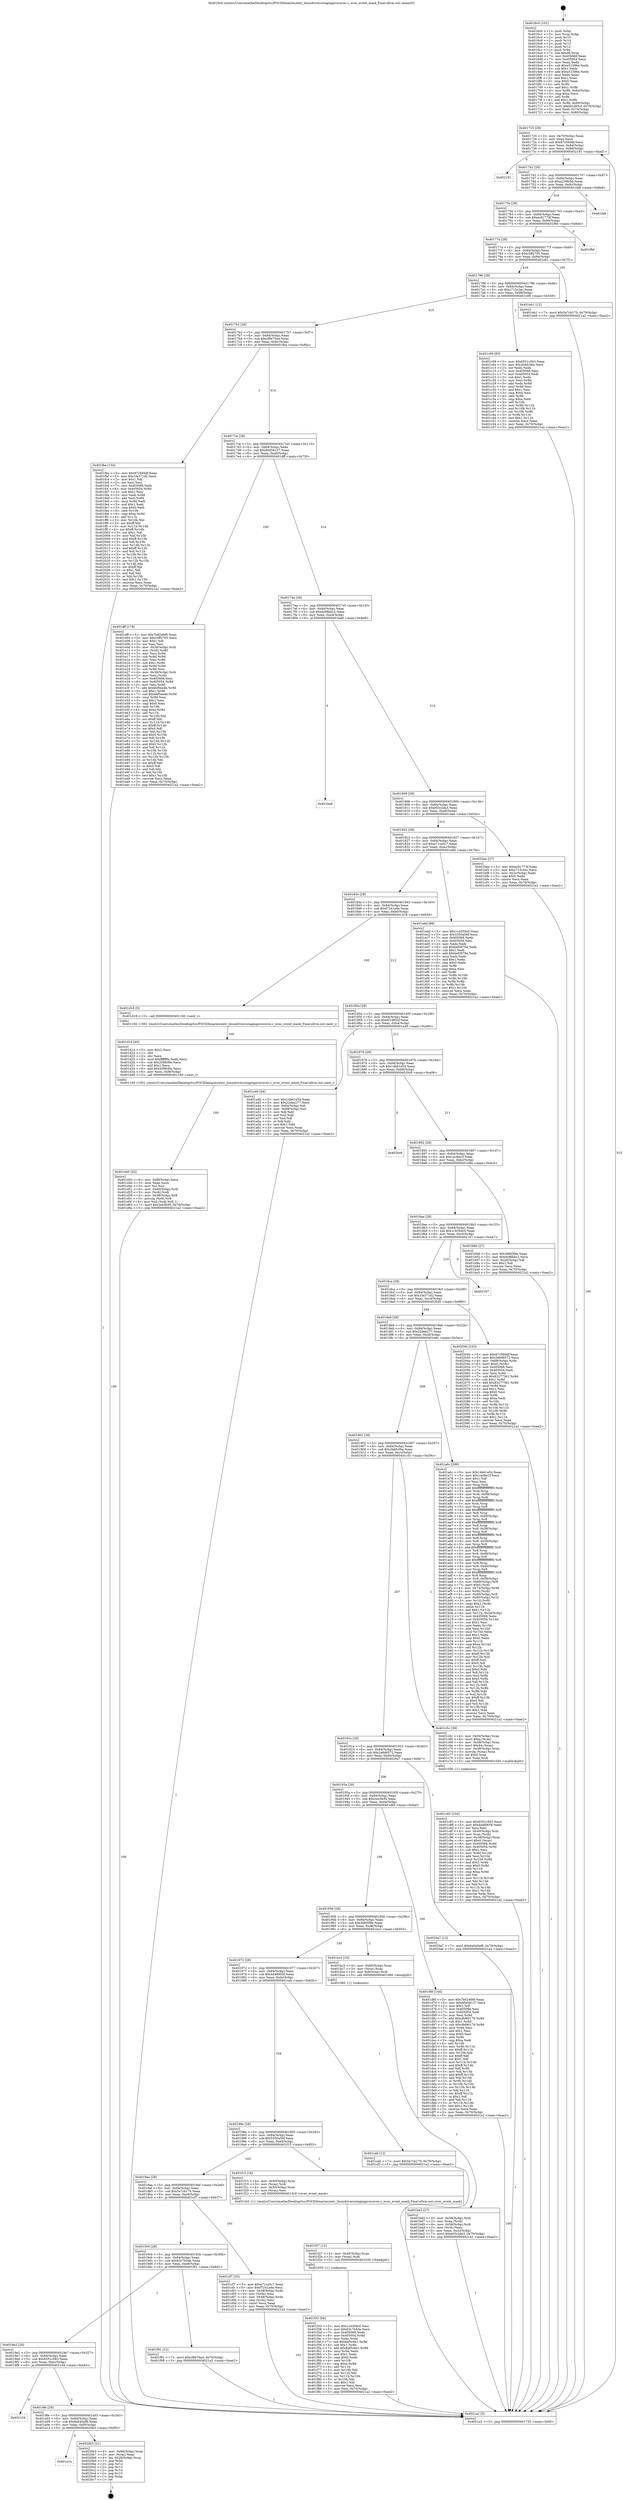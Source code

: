 digraph "0x4016c0" {
  label = "0x4016c0 (/mnt/c/Users/mathe/Desktop/tcc/POCII/binaries/extr_linuxdriversstagingnvecnvec.c_nvec_event_mask_Final-ollvm.out::main(0))"
  labelloc = "t"
  node[shape=record]

  Entry [label="",width=0.3,height=0.3,shape=circle,fillcolor=black,style=filled]
  "0x401725" [label="{
     0x401725 [29]\l
     | [instrs]\l
     &nbsp;&nbsp;0x401725 \<+3\>: mov -0x70(%rbp),%eax\l
     &nbsp;&nbsp;0x401728 \<+2\>: mov %eax,%ecx\l
     &nbsp;&nbsp;0x40172a \<+6\>: sub $0x87c560df,%ecx\l
     &nbsp;&nbsp;0x401730 \<+6\>: mov %eax,-0x84(%rbp)\l
     &nbsp;&nbsp;0x401736 \<+6\>: mov %ecx,-0x88(%rbp)\l
     &nbsp;&nbsp;0x40173c \<+6\>: je 0000000000402191 \<main+0xad1\>\l
  }"]
  "0x402191" [label="{
     0x402191\l
  }", style=dashed]
  "0x401742" [label="{
     0x401742 [28]\l
     | [instrs]\l
     &nbsp;&nbsp;0x401742 \<+5\>: jmp 0000000000401747 \<main+0x87\>\l
     &nbsp;&nbsp;0x401747 \<+6\>: mov -0x84(%rbp),%eax\l
     &nbsp;&nbsp;0x40174d \<+5\>: sub $0xa229fcbb,%eax\l
     &nbsp;&nbsp;0x401752 \<+6\>: mov %eax,-0x8c(%rbp)\l
     &nbsp;&nbsp;0x401758 \<+6\>: je 0000000000401fa9 \<main+0x8e9\>\l
  }"]
  Exit [label="",width=0.3,height=0.3,shape=circle,fillcolor=black,style=filled,peripheries=2]
  "0x401fa9" [label="{
     0x401fa9\l
  }", style=dashed]
  "0x40175e" [label="{
     0x40175e [28]\l
     | [instrs]\l
     &nbsp;&nbsp;0x40175e \<+5\>: jmp 0000000000401763 \<main+0xa3\>\l
     &nbsp;&nbsp;0x401763 \<+6\>: mov -0x84(%rbp),%eax\l
     &nbsp;&nbsp;0x401769 \<+5\>: sub $0xac91773f,%eax\l
     &nbsp;&nbsp;0x40176e \<+6\>: mov %eax,-0x90(%rbp)\l
     &nbsp;&nbsp;0x401774 \<+6\>: je 0000000000401f9d \<main+0x8dd\>\l
  }"]
  "0x401a1a" [label="{
     0x401a1a\l
  }", style=dashed]
  "0x401f9d" [label="{
     0x401f9d\l
  }", style=dashed]
  "0x40177a" [label="{
     0x40177a [28]\l
     | [instrs]\l
     &nbsp;&nbsp;0x40177a \<+5\>: jmp 000000000040177f \<main+0xbf\>\l
     &nbsp;&nbsp;0x40177f \<+6\>: mov -0x84(%rbp),%eax\l
     &nbsp;&nbsp;0x401785 \<+5\>: sub $0xc5ff2705,%eax\l
     &nbsp;&nbsp;0x40178a \<+6\>: mov %eax,-0x94(%rbp)\l
     &nbsp;&nbsp;0x401790 \<+6\>: je 0000000000401eb1 \<main+0x7f1\>\l
  }"]
  "0x4020b3" [label="{
     0x4020b3 [21]\l
     | [instrs]\l
     &nbsp;&nbsp;0x4020b3 \<+4\>: mov -0x68(%rbp),%rax\l
     &nbsp;&nbsp;0x4020b7 \<+2\>: mov (%rax),%eax\l
     &nbsp;&nbsp;0x4020b9 \<+4\>: lea -0x28(%rbp),%rsp\l
     &nbsp;&nbsp;0x4020bd \<+1\>: pop %rbx\l
     &nbsp;&nbsp;0x4020be \<+2\>: pop %r12\l
     &nbsp;&nbsp;0x4020c0 \<+2\>: pop %r13\l
     &nbsp;&nbsp;0x4020c2 \<+2\>: pop %r14\l
     &nbsp;&nbsp;0x4020c4 \<+2\>: pop %r15\l
     &nbsp;&nbsp;0x4020c6 \<+1\>: pop %rbp\l
     &nbsp;&nbsp;0x4020c7 \<+1\>: ret\l
  }"]
  "0x401eb1" [label="{
     0x401eb1 [12]\l
     | [instrs]\l
     &nbsp;&nbsp;0x401eb1 \<+7\>: movl $0x5a7cb170,-0x70(%rbp)\l
     &nbsp;&nbsp;0x401eb8 \<+5\>: jmp 00000000004021a2 \<main+0xae2\>\l
  }"]
  "0x401796" [label="{
     0x401796 [28]\l
     | [instrs]\l
     &nbsp;&nbsp;0x401796 \<+5\>: jmp 000000000040179b \<main+0xdb\>\l
     &nbsp;&nbsp;0x40179b \<+6\>: mov -0x84(%rbp),%eax\l
     &nbsp;&nbsp;0x4017a1 \<+5\>: sub $0xc715c2ec,%eax\l
     &nbsp;&nbsp;0x4017a6 \<+6\>: mov %eax,-0x98(%rbp)\l
     &nbsp;&nbsp;0x4017ac \<+6\>: je 0000000000401c09 \<main+0x549\>\l
  }"]
  "0x4019fe" [label="{
     0x4019fe [28]\l
     | [instrs]\l
     &nbsp;&nbsp;0x4019fe \<+5\>: jmp 0000000000401a03 \<main+0x343\>\l
     &nbsp;&nbsp;0x401a03 \<+6\>: mov -0x84(%rbp),%eax\l
     &nbsp;&nbsp;0x401a09 \<+5\>: sub $0x6a640af8,%eax\l
     &nbsp;&nbsp;0x401a0e \<+6\>: mov %eax,-0xf0(%rbp)\l
     &nbsp;&nbsp;0x401a14 \<+6\>: je 00000000004020b3 \<main+0x9f3\>\l
  }"]
  "0x401c09" [label="{
     0x401c09 [83]\l
     | [instrs]\l
     &nbsp;&nbsp;0x401c09 \<+5\>: mov $0x6551c563,%eax\l
     &nbsp;&nbsp;0x401c0e \<+5\>: mov $0x2bbfc36a,%ecx\l
     &nbsp;&nbsp;0x401c13 \<+2\>: xor %edx,%edx\l
     &nbsp;&nbsp;0x401c15 \<+7\>: mov 0x405068,%esi\l
     &nbsp;&nbsp;0x401c1c \<+7\>: mov 0x405054,%edi\l
     &nbsp;&nbsp;0x401c23 \<+3\>: sub $0x1,%edx\l
     &nbsp;&nbsp;0x401c26 \<+3\>: mov %esi,%r8d\l
     &nbsp;&nbsp;0x401c29 \<+3\>: add %edx,%r8d\l
     &nbsp;&nbsp;0x401c2c \<+4\>: imul %r8d,%esi\l
     &nbsp;&nbsp;0x401c30 \<+3\>: and $0x1,%esi\l
     &nbsp;&nbsp;0x401c33 \<+3\>: cmp $0x0,%esi\l
     &nbsp;&nbsp;0x401c36 \<+4\>: sete %r9b\l
     &nbsp;&nbsp;0x401c3a \<+3\>: cmp $0xa,%edi\l
     &nbsp;&nbsp;0x401c3d \<+4\>: setl %r10b\l
     &nbsp;&nbsp;0x401c41 \<+3\>: mov %r9b,%r11b\l
     &nbsp;&nbsp;0x401c44 \<+3\>: and %r10b,%r11b\l
     &nbsp;&nbsp;0x401c47 \<+3\>: xor %r10b,%r9b\l
     &nbsp;&nbsp;0x401c4a \<+3\>: or %r9b,%r11b\l
     &nbsp;&nbsp;0x401c4d \<+4\>: test $0x1,%r11b\l
     &nbsp;&nbsp;0x401c51 \<+3\>: cmovne %ecx,%eax\l
     &nbsp;&nbsp;0x401c54 \<+3\>: mov %eax,-0x70(%rbp)\l
     &nbsp;&nbsp;0x401c57 \<+5\>: jmp 00000000004021a2 \<main+0xae2\>\l
  }"]
  "0x4017b2" [label="{
     0x4017b2 [28]\l
     | [instrs]\l
     &nbsp;&nbsp;0x4017b2 \<+5\>: jmp 00000000004017b7 \<main+0xf7\>\l
     &nbsp;&nbsp;0x4017b7 \<+6\>: mov -0x84(%rbp),%eax\l
     &nbsp;&nbsp;0x4017bd \<+5\>: sub $0xcf8e70a4,%eax\l
     &nbsp;&nbsp;0x4017c2 \<+6\>: mov %eax,-0x9c(%rbp)\l
     &nbsp;&nbsp;0x4017c8 \<+6\>: je 0000000000401fba \<main+0x8fa\>\l
  }"]
  "0x402104" [label="{
     0x402104\l
  }", style=dashed]
  "0x401fba" [label="{
     0x401fba [134]\l
     | [instrs]\l
     &nbsp;&nbsp;0x401fba \<+5\>: mov $0x87c560df,%eax\l
     &nbsp;&nbsp;0x401fbf \<+5\>: mov $0x1fa371d2,%ecx\l
     &nbsp;&nbsp;0x401fc4 \<+2\>: mov $0x1,%dl\l
     &nbsp;&nbsp;0x401fc6 \<+2\>: xor %esi,%esi\l
     &nbsp;&nbsp;0x401fc8 \<+7\>: mov 0x405068,%edi\l
     &nbsp;&nbsp;0x401fcf \<+8\>: mov 0x405054,%r8d\l
     &nbsp;&nbsp;0x401fd7 \<+3\>: sub $0x1,%esi\l
     &nbsp;&nbsp;0x401fda \<+3\>: mov %edi,%r9d\l
     &nbsp;&nbsp;0x401fdd \<+3\>: add %esi,%r9d\l
     &nbsp;&nbsp;0x401fe0 \<+4\>: imul %r9d,%edi\l
     &nbsp;&nbsp;0x401fe4 \<+3\>: and $0x1,%edi\l
     &nbsp;&nbsp;0x401fe7 \<+3\>: cmp $0x0,%edi\l
     &nbsp;&nbsp;0x401fea \<+4\>: sete %r10b\l
     &nbsp;&nbsp;0x401fee \<+4\>: cmp $0xa,%r8d\l
     &nbsp;&nbsp;0x401ff2 \<+4\>: setl %r11b\l
     &nbsp;&nbsp;0x401ff6 \<+3\>: mov %r10b,%bl\l
     &nbsp;&nbsp;0x401ff9 \<+3\>: xor $0xff,%bl\l
     &nbsp;&nbsp;0x401ffc \<+3\>: mov %r11b,%r14b\l
     &nbsp;&nbsp;0x401fff \<+4\>: xor $0xff,%r14b\l
     &nbsp;&nbsp;0x402003 \<+3\>: xor $0x1,%dl\l
     &nbsp;&nbsp;0x402006 \<+3\>: mov %bl,%r15b\l
     &nbsp;&nbsp;0x402009 \<+4\>: and $0xff,%r15b\l
     &nbsp;&nbsp;0x40200d \<+3\>: and %dl,%r10b\l
     &nbsp;&nbsp;0x402010 \<+3\>: mov %r14b,%r12b\l
     &nbsp;&nbsp;0x402013 \<+4\>: and $0xff,%r12b\l
     &nbsp;&nbsp;0x402017 \<+3\>: and %dl,%r11b\l
     &nbsp;&nbsp;0x40201a \<+3\>: or %r10b,%r15b\l
     &nbsp;&nbsp;0x40201d \<+3\>: or %r11b,%r12b\l
     &nbsp;&nbsp;0x402020 \<+3\>: xor %r12b,%r15b\l
     &nbsp;&nbsp;0x402023 \<+3\>: or %r14b,%bl\l
     &nbsp;&nbsp;0x402026 \<+3\>: xor $0xff,%bl\l
     &nbsp;&nbsp;0x402029 \<+3\>: or $0x1,%dl\l
     &nbsp;&nbsp;0x40202c \<+2\>: and %dl,%bl\l
     &nbsp;&nbsp;0x40202e \<+3\>: or %bl,%r15b\l
     &nbsp;&nbsp;0x402031 \<+4\>: test $0x1,%r15b\l
     &nbsp;&nbsp;0x402035 \<+3\>: cmovne %ecx,%eax\l
     &nbsp;&nbsp;0x402038 \<+3\>: mov %eax,-0x70(%rbp)\l
     &nbsp;&nbsp;0x40203b \<+5\>: jmp 00000000004021a2 \<main+0xae2\>\l
  }"]
  "0x4017ce" [label="{
     0x4017ce [28]\l
     | [instrs]\l
     &nbsp;&nbsp;0x4017ce \<+5\>: jmp 00000000004017d3 \<main+0x113\>\l
     &nbsp;&nbsp;0x4017d3 \<+6\>: mov -0x84(%rbp),%eax\l
     &nbsp;&nbsp;0x4017d9 \<+5\>: sub $0xd0d56137,%eax\l
     &nbsp;&nbsp;0x4017de \<+6\>: mov %eax,-0xa0(%rbp)\l
     &nbsp;&nbsp;0x4017e4 \<+6\>: je 0000000000401dff \<main+0x73f\>\l
  }"]
  "0x4019e2" [label="{
     0x4019e2 [28]\l
     | [instrs]\l
     &nbsp;&nbsp;0x4019e2 \<+5\>: jmp 00000000004019e7 \<main+0x327\>\l
     &nbsp;&nbsp;0x4019e7 \<+6\>: mov -0x84(%rbp),%eax\l
     &nbsp;&nbsp;0x4019ed \<+5\>: sub $0x6551c563,%eax\l
     &nbsp;&nbsp;0x4019f2 \<+6\>: mov %eax,-0xec(%rbp)\l
     &nbsp;&nbsp;0x4019f8 \<+6\>: je 0000000000402104 \<main+0xa44\>\l
  }"]
  "0x401dff" [label="{
     0x401dff [178]\l
     | [instrs]\l
     &nbsp;&nbsp;0x401dff \<+5\>: mov $0x7b8246f9,%eax\l
     &nbsp;&nbsp;0x401e04 \<+5\>: mov $0xc5ff2705,%ecx\l
     &nbsp;&nbsp;0x401e09 \<+2\>: mov $0x1,%dl\l
     &nbsp;&nbsp;0x401e0b \<+2\>: xor %esi,%esi\l
     &nbsp;&nbsp;0x401e0d \<+4\>: mov -0x38(%rbp),%rdi\l
     &nbsp;&nbsp;0x401e11 \<+3\>: mov (%rdi),%r8d\l
     &nbsp;&nbsp;0x401e14 \<+3\>: mov %esi,%r9d\l
     &nbsp;&nbsp;0x401e17 \<+3\>: sub %r8d,%r9d\l
     &nbsp;&nbsp;0x401e1a \<+3\>: mov %esi,%r8d\l
     &nbsp;&nbsp;0x401e1d \<+4\>: sub $0x1,%r8d\l
     &nbsp;&nbsp;0x401e21 \<+3\>: add %r8d,%r9d\l
     &nbsp;&nbsp;0x401e24 \<+3\>: sub %r9d,%esi\l
     &nbsp;&nbsp;0x401e27 \<+4\>: mov -0x38(%rbp),%rdi\l
     &nbsp;&nbsp;0x401e2b \<+2\>: mov %esi,(%rdi)\l
     &nbsp;&nbsp;0x401e2d \<+7\>: mov 0x405068,%esi\l
     &nbsp;&nbsp;0x401e34 \<+8\>: mov 0x405054,%r8d\l
     &nbsp;&nbsp;0x401e3c \<+3\>: mov %esi,%r9d\l
     &nbsp;&nbsp;0x401e3f \<+7\>: add $0xebf5ea4b,%r9d\l
     &nbsp;&nbsp;0x401e46 \<+4\>: sub $0x1,%r9d\l
     &nbsp;&nbsp;0x401e4a \<+7\>: sub $0xebf5ea4b,%r9d\l
     &nbsp;&nbsp;0x401e51 \<+4\>: imul %r9d,%esi\l
     &nbsp;&nbsp;0x401e55 \<+3\>: and $0x1,%esi\l
     &nbsp;&nbsp;0x401e58 \<+3\>: cmp $0x0,%esi\l
     &nbsp;&nbsp;0x401e5b \<+4\>: sete %r10b\l
     &nbsp;&nbsp;0x401e5f \<+4\>: cmp $0xa,%r8d\l
     &nbsp;&nbsp;0x401e63 \<+4\>: setl %r11b\l
     &nbsp;&nbsp;0x401e67 \<+3\>: mov %r10b,%bl\l
     &nbsp;&nbsp;0x401e6a \<+3\>: xor $0xff,%bl\l
     &nbsp;&nbsp;0x401e6d \<+3\>: mov %r11b,%r14b\l
     &nbsp;&nbsp;0x401e70 \<+4\>: xor $0xff,%r14b\l
     &nbsp;&nbsp;0x401e74 \<+3\>: xor $0x0,%dl\l
     &nbsp;&nbsp;0x401e77 \<+3\>: mov %bl,%r15b\l
     &nbsp;&nbsp;0x401e7a \<+4\>: and $0x0,%r15b\l
     &nbsp;&nbsp;0x401e7e \<+3\>: and %dl,%r10b\l
     &nbsp;&nbsp;0x401e81 \<+3\>: mov %r14b,%r12b\l
     &nbsp;&nbsp;0x401e84 \<+4\>: and $0x0,%r12b\l
     &nbsp;&nbsp;0x401e88 \<+3\>: and %dl,%r11b\l
     &nbsp;&nbsp;0x401e8b \<+3\>: or %r10b,%r15b\l
     &nbsp;&nbsp;0x401e8e \<+3\>: or %r11b,%r12b\l
     &nbsp;&nbsp;0x401e91 \<+3\>: xor %r12b,%r15b\l
     &nbsp;&nbsp;0x401e94 \<+3\>: or %r14b,%bl\l
     &nbsp;&nbsp;0x401e97 \<+3\>: xor $0xff,%bl\l
     &nbsp;&nbsp;0x401e9a \<+3\>: or $0x0,%dl\l
     &nbsp;&nbsp;0x401e9d \<+2\>: and %dl,%bl\l
     &nbsp;&nbsp;0x401e9f \<+3\>: or %bl,%r15b\l
     &nbsp;&nbsp;0x401ea2 \<+4\>: test $0x1,%r15b\l
     &nbsp;&nbsp;0x401ea6 \<+3\>: cmovne %ecx,%eax\l
     &nbsp;&nbsp;0x401ea9 \<+3\>: mov %eax,-0x70(%rbp)\l
     &nbsp;&nbsp;0x401eac \<+5\>: jmp 00000000004021a2 \<main+0xae2\>\l
  }"]
  "0x4017ea" [label="{
     0x4017ea [28]\l
     | [instrs]\l
     &nbsp;&nbsp;0x4017ea \<+5\>: jmp 00000000004017ef \<main+0x12f\>\l
     &nbsp;&nbsp;0x4017ef \<+6\>: mov -0x84(%rbp),%eax\l
     &nbsp;&nbsp;0x4017f5 \<+5\>: sub $0xdc96bbc2,%eax\l
     &nbsp;&nbsp;0x4017fa \<+6\>: mov %eax,-0xa4(%rbp)\l
     &nbsp;&nbsp;0x401800 \<+6\>: je 0000000000401ba8 \<main+0x4e8\>\l
  }"]
  "0x401f91" [label="{
     0x401f91 [12]\l
     | [instrs]\l
     &nbsp;&nbsp;0x401f91 \<+7\>: movl $0xcf8e70a4,-0x70(%rbp)\l
     &nbsp;&nbsp;0x401f98 \<+5\>: jmp 00000000004021a2 \<main+0xae2\>\l
  }"]
  "0x401ba8" [label="{
     0x401ba8\l
  }", style=dashed]
  "0x401806" [label="{
     0x401806 [28]\l
     | [instrs]\l
     &nbsp;&nbsp;0x401806 \<+5\>: jmp 000000000040180b \<main+0x14b\>\l
     &nbsp;&nbsp;0x40180b \<+6\>: mov -0x84(%rbp),%eax\l
     &nbsp;&nbsp;0x401811 \<+5\>: sub $0xe03c2da3,%eax\l
     &nbsp;&nbsp;0x401816 \<+6\>: mov %eax,-0xa8(%rbp)\l
     &nbsp;&nbsp;0x40181c \<+6\>: je 0000000000401bee \<main+0x52e\>\l
  }"]
  "0x401f33" [label="{
     0x401f33 [94]\l
     | [instrs]\l
     &nbsp;&nbsp;0x401f33 \<+5\>: mov $0x1c4359c0,%esi\l
     &nbsp;&nbsp;0x401f38 \<+5\>: mov $0x63c7b5de,%ecx\l
     &nbsp;&nbsp;0x401f3d \<+7\>: mov 0x405068,%edx\l
     &nbsp;&nbsp;0x401f44 \<+8\>: mov 0x405054,%r8d\l
     &nbsp;&nbsp;0x401f4c \<+3\>: mov %edx,%r9d\l
     &nbsp;&nbsp;0x401f4f \<+7\>: sub $0x8af5c6e1,%r9d\l
     &nbsp;&nbsp;0x401f56 \<+4\>: sub $0x1,%r9d\l
     &nbsp;&nbsp;0x401f5a \<+7\>: add $0x8af5c6e1,%r9d\l
     &nbsp;&nbsp;0x401f61 \<+4\>: imul %r9d,%edx\l
     &nbsp;&nbsp;0x401f65 \<+3\>: and $0x1,%edx\l
     &nbsp;&nbsp;0x401f68 \<+3\>: cmp $0x0,%edx\l
     &nbsp;&nbsp;0x401f6b \<+4\>: sete %r10b\l
     &nbsp;&nbsp;0x401f6f \<+4\>: cmp $0xa,%r8d\l
     &nbsp;&nbsp;0x401f73 \<+4\>: setl %r11b\l
     &nbsp;&nbsp;0x401f77 \<+3\>: mov %r10b,%bl\l
     &nbsp;&nbsp;0x401f7a \<+3\>: and %r11b,%bl\l
     &nbsp;&nbsp;0x401f7d \<+3\>: xor %r11b,%r10b\l
     &nbsp;&nbsp;0x401f80 \<+3\>: or %r10b,%bl\l
     &nbsp;&nbsp;0x401f83 \<+3\>: test $0x1,%bl\l
     &nbsp;&nbsp;0x401f86 \<+3\>: cmovne %ecx,%esi\l
     &nbsp;&nbsp;0x401f89 \<+3\>: mov %esi,-0x70(%rbp)\l
     &nbsp;&nbsp;0x401f8c \<+5\>: jmp 00000000004021a2 \<main+0xae2\>\l
  }"]
  "0x401bee" [label="{
     0x401bee [27]\l
     | [instrs]\l
     &nbsp;&nbsp;0x401bee \<+5\>: mov $0xac91773f,%eax\l
     &nbsp;&nbsp;0x401bf3 \<+5\>: mov $0xc715c2ec,%ecx\l
     &nbsp;&nbsp;0x401bf8 \<+3\>: mov -0x2c(%rbp),%edx\l
     &nbsp;&nbsp;0x401bfb \<+3\>: cmp $0x0,%edx\l
     &nbsp;&nbsp;0x401bfe \<+3\>: cmove %ecx,%eax\l
     &nbsp;&nbsp;0x401c01 \<+3\>: mov %eax,-0x70(%rbp)\l
     &nbsp;&nbsp;0x401c04 \<+5\>: jmp 00000000004021a2 \<main+0xae2\>\l
  }"]
  "0x401822" [label="{
     0x401822 [28]\l
     | [instrs]\l
     &nbsp;&nbsp;0x401822 \<+5\>: jmp 0000000000401827 \<main+0x167\>\l
     &nbsp;&nbsp;0x401827 \<+6\>: mov -0x84(%rbp),%eax\l
     &nbsp;&nbsp;0x40182d \<+5\>: sub $0xe71ca5c7,%eax\l
     &nbsp;&nbsp;0x401832 \<+6\>: mov %eax,-0xac(%rbp)\l
     &nbsp;&nbsp;0x401838 \<+6\>: je 0000000000401ebd \<main+0x7fd\>\l
  }"]
  "0x401f27" [label="{
     0x401f27 [12]\l
     | [instrs]\l
     &nbsp;&nbsp;0x401f27 \<+4\>: mov -0x40(%rbp),%rax\l
     &nbsp;&nbsp;0x401f2b \<+3\>: mov (%rax),%rdi\l
     &nbsp;&nbsp;0x401f2e \<+5\>: call 0000000000401030 \<free@plt\>\l
     | [calls]\l
     &nbsp;&nbsp;0x401030 \{1\} (unknown)\l
  }"]
  "0x401ebd" [label="{
     0x401ebd [88]\l
     | [instrs]\l
     &nbsp;&nbsp;0x401ebd \<+5\>: mov $0x1c4359c0,%eax\l
     &nbsp;&nbsp;0x401ec2 \<+5\>: mov $0x5350a56f,%ecx\l
     &nbsp;&nbsp;0x401ec7 \<+7\>: mov 0x405068,%edx\l
     &nbsp;&nbsp;0x401ece \<+7\>: mov 0x405054,%esi\l
     &nbsp;&nbsp;0x401ed5 \<+2\>: mov %edx,%edi\l
     &nbsp;&nbsp;0x401ed7 \<+6\>: sub $0xbef3976a,%edi\l
     &nbsp;&nbsp;0x401edd \<+3\>: sub $0x1,%edi\l
     &nbsp;&nbsp;0x401ee0 \<+6\>: add $0xbef3976a,%edi\l
     &nbsp;&nbsp;0x401ee6 \<+3\>: imul %edi,%edx\l
     &nbsp;&nbsp;0x401ee9 \<+3\>: and $0x1,%edx\l
     &nbsp;&nbsp;0x401eec \<+3\>: cmp $0x0,%edx\l
     &nbsp;&nbsp;0x401eef \<+4\>: sete %r8b\l
     &nbsp;&nbsp;0x401ef3 \<+3\>: cmp $0xa,%esi\l
     &nbsp;&nbsp;0x401ef6 \<+4\>: setl %r9b\l
     &nbsp;&nbsp;0x401efa \<+3\>: mov %r8b,%r10b\l
     &nbsp;&nbsp;0x401efd \<+3\>: and %r9b,%r10b\l
     &nbsp;&nbsp;0x401f00 \<+3\>: xor %r9b,%r8b\l
     &nbsp;&nbsp;0x401f03 \<+3\>: or %r8b,%r10b\l
     &nbsp;&nbsp;0x401f06 \<+4\>: test $0x1,%r10b\l
     &nbsp;&nbsp;0x401f0a \<+3\>: cmovne %ecx,%eax\l
     &nbsp;&nbsp;0x401f0d \<+3\>: mov %eax,-0x70(%rbp)\l
     &nbsp;&nbsp;0x401f10 \<+5\>: jmp 00000000004021a2 \<main+0xae2\>\l
  }"]
  "0x40183e" [label="{
     0x40183e [28]\l
     | [instrs]\l
     &nbsp;&nbsp;0x40183e \<+5\>: jmp 0000000000401843 \<main+0x183\>\l
     &nbsp;&nbsp;0x401843 \<+6\>: mov -0x84(%rbp),%eax\l
     &nbsp;&nbsp;0x401849 \<+5\>: sub $0xf7241a4e,%eax\l
     &nbsp;&nbsp;0x40184e \<+6\>: mov %eax,-0xb0(%rbp)\l
     &nbsp;&nbsp;0x401854 \<+6\>: je 0000000000401d18 \<main+0x658\>\l
  }"]
  "0x401d45" [label="{
     0x401d45 [42]\l
     | [instrs]\l
     &nbsp;&nbsp;0x401d45 \<+6\>: mov -0xf8(%rbp),%ecx\l
     &nbsp;&nbsp;0x401d4b \<+3\>: imul %eax,%ecx\l
     &nbsp;&nbsp;0x401d4e \<+3\>: mov %cl,%sil\l
     &nbsp;&nbsp;0x401d51 \<+4\>: mov -0x40(%rbp),%rdi\l
     &nbsp;&nbsp;0x401d55 \<+3\>: mov (%rdi),%rdi\l
     &nbsp;&nbsp;0x401d58 \<+4\>: mov -0x38(%rbp),%r8\l
     &nbsp;&nbsp;0x401d5c \<+3\>: movslq (%r8),%r8\l
     &nbsp;&nbsp;0x401d5f \<+4\>: mov %sil,(%rdi,%r8,1)\l
     &nbsp;&nbsp;0x401d63 \<+7\>: movl $0x2ee3fcf4,-0x70(%rbp)\l
     &nbsp;&nbsp;0x401d6a \<+5\>: jmp 00000000004021a2 \<main+0xae2\>\l
  }"]
  "0x401d18" [label="{
     0x401d18 [5]\l
     | [instrs]\l
     &nbsp;&nbsp;0x401d18 \<+5\>: call 0000000000401160 \<next_i\>\l
     | [calls]\l
     &nbsp;&nbsp;0x401160 \{100\} (/mnt/c/Users/mathe/Desktop/tcc/POCII/binaries/extr_linuxdriversstagingnvecnvec.c_nvec_event_mask_Final-ollvm.out::next_i)\l
  }"]
  "0x40185a" [label="{
     0x40185a [28]\l
     | [instrs]\l
     &nbsp;&nbsp;0x40185a \<+5\>: jmp 000000000040185f \<main+0x19f\>\l
     &nbsp;&nbsp;0x40185f \<+6\>: mov -0x84(%rbp),%eax\l
     &nbsp;&nbsp;0x401865 \<+5\>: sub $0xfd1d65cf,%eax\l
     &nbsp;&nbsp;0x40186a \<+6\>: mov %eax,-0xb4(%rbp)\l
     &nbsp;&nbsp;0x401870 \<+6\>: je 0000000000401a40 \<main+0x380\>\l
  }"]
  "0x401d1d" [label="{
     0x401d1d [40]\l
     | [instrs]\l
     &nbsp;&nbsp;0x401d1d \<+5\>: mov $0x2,%ecx\l
     &nbsp;&nbsp;0x401d22 \<+1\>: cltd\l
     &nbsp;&nbsp;0x401d23 \<+2\>: idiv %ecx\l
     &nbsp;&nbsp;0x401d25 \<+6\>: imul $0xfffffffe,%edx,%ecx\l
     &nbsp;&nbsp;0x401d2b \<+6\>: sub $0x209fcf0e,%ecx\l
     &nbsp;&nbsp;0x401d31 \<+3\>: add $0x1,%ecx\l
     &nbsp;&nbsp;0x401d34 \<+6\>: add $0x209fcf0e,%ecx\l
     &nbsp;&nbsp;0x401d3a \<+6\>: mov %ecx,-0xf8(%rbp)\l
     &nbsp;&nbsp;0x401d40 \<+5\>: call 0000000000401160 \<next_i\>\l
     | [calls]\l
     &nbsp;&nbsp;0x401160 \{100\} (/mnt/c/Users/mathe/Desktop/tcc/POCII/binaries/extr_linuxdriversstagingnvecnvec.c_nvec_event_mask_Final-ollvm.out::next_i)\l
  }"]
  "0x401a40" [label="{
     0x401a40 [44]\l
     | [instrs]\l
     &nbsp;&nbsp;0x401a40 \<+5\>: mov $0x14b61e54,%eax\l
     &nbsp;&nbsp;0x401a45 \<+5\>: mov $0x22dee277,%ecx\l
     &nbsp;&nbsp;0x401a4a \<+3\>: mov -0x6a(%rbp),%dl\l
     &nbsp;&nbsp;0x401a4d \<+4\>: mov -0x69(%rbp),%sil\l
     &nbsp;&nbsp;0x401a51 \<+3\>: mov %dl,%dil\l
     &nbsp;&nbsp;0x401a54 \<+3\>: and %sil,%dil\l
     &nbsp;&nbsp;0x401a57 \<+3\>: xor %sil,%dl\l
     &nbsp;&nbsp;0x401a5a \<+3\>: or %dl,%dil\l
     &nbsp;&nbsp;0x401a5d \<+4\>: test $0x1,%dil\l
     &nbsp;&nbsp;0x401a61 \<+3\>: cmovne %ecx,%eax\l
     &nbsp;&nbsp;0x401a64 \<+3\>: mov %eax,-0x70(%rbp)\l
     &nbsp;&nbsp;0x401a67 \<+5\>: jmp 00000000004021a2 \<main+0xae2\>\l
  }"]
  "0x401876" [label="{
     0x401876 [28]\l
     | [instrs]\l
     &nbsp;&nbsp;0x401876 \<+5\>: jmp 000000000040187b \<main+0x1bb\>\l
     &nbsp;&nbsp;0x40187b \<+6\>: mov -0x84(%rbp),%eax\l
     &nbsp;&nbsp;0x401881 \<+5\>: sub $0x14b61e54,%eax\l
     &nbsp;&nbsp;0x401886 \<+6\>: mov %eax,-0xb8(%rbp)\l
     &nbsp;&nbsp;0x40188c \<+6\>: je 00000000004020c8 \<main+0xa08\>\l
  }"]
  "0x4021a2" [label="{
     0x4021a2 [5]\l
     | [instrs]\l
     &nbsp;&nbsp;0x4021a2 \<+5\>: jmp 0000000000401725 \<main+0x65\>\l
  }"]
  "0x4016c0" [label="{
     0x4016c0 [101]\l
     | [instrs]\l
     &nbsp;&nbsp;0x4016c0 \<+1\>: push %rbp\l
     &nbsp;&nbsp;0x4016c1 \<+3\>: mov %rsp,%rbp\l
     &nbsp;&nbsp;0x4016c4 \<+2\>: push %r15\l
     &nbsp;&nbsp;0x4016c6 \<+2\>: push %r14\l
     &nbsp;&nbsp;0x4016c8 \<+2\>: push %r13\l
     &nbsp;&nbsp;0x4016ca \<+2\>: push %r12\l
     &nbsp;&nbsp;0x4016cc \<+1\>: push %rbx\l
     &nbsp;&nbsp;0x4016cd \<+7\>: sub $0xd8,%rsp\l
     &nbsp;&nbsp;0x4016d4 \<+7\>: mov 0x405068,%eax\l
     &nbsp;&nbsp;0x4016db \<+7\>: mov 0x405054,%ecx\l
     &nbsp;&nbsp;0x4016e2 \<+2\>: mov %eax,%edx\l
     &nbsp;&nbsp;0x4016e4 \<+6\>: sub $0xe51586e,%edx\l
     &nbsp;&nbsp;0x4016ea \<+3\>: sub $0x1,%edx\l
     &nbsp;&nbsp;0x4016ed \<+6\>: add $0xe51586e,%edx\l
     &nbsp;&nbsp;0x4016f3 \<+3\>: imul %edx,%eax\l
     &nbsp;&nbsp;0x4016f6 \<+3\>: and $0x1,%eax\l
     &nbsp;&nbsp;0x4016f9 \<+3\>: cmp $0x0,%eax\l
     &nbsp;&nbsp;0x4016fc \<+4\>: sete %r8b\l
     &nbsp;&nbsp;0x401700 \<+4\>: and $0x1,%r8b\l
     &nbsp;&nbsp;0x401704 \<+4\>: mov %r8b,-0x6a(%rbp)\l
     &nbsp;&nbsp;0x401708 \<+3\>: cmp $0xa,%ecx\l
     &nbsp;&nbsp;0x40170b \<+4\>: setl %r8b\l
     &nbsp;&nbsp;0x40170f \<+4\>: and $0x1,%r8b\l
     &nbsp;&nbsp;0x401713 \<+4\>: mov %r8b,-0x69(%rbp)\l
     &nbsp;&nbsp;0x401717 \<+7\>: movl $0xfd1d65cf,-0x70(%rbp)\l
     &nbsp;&nbsp;0x40171e \<+3\>: mov %edi,-0x74(%rbp)\l
     &nbsp;&nbsp;0x401721 \<+4\>: mov %rsi,-0x80(%rbp)\l
  }"]
  "0x4019c6" [label="{
     0x4019c6 [28]\l
     | [instrs]\l
     &nbsp;&nbsp;0x4019c6 \<+5\>: jmp 00000000004019cb \<main+0x30b\>\l
     &nbsp;&nbsp;0x4019cb \<+6\>: mov -0x84(%rbp),%eax\l
     &nbsp;&nbsp;0x4019d1 \<+5\>: sub $0x63c7b5de,%eax\l
     &nbsp;&nbsp;0x4019d6 \<+6\>: mov %eax,-0xe8(%rbp)\l
     &nbsp;&nbsp;0x4019dc \<+6\>: je 0000000000401f91 \<main+0x8d1\>\l
  }"]
  "0x4020c8" [label="{
     0x4020c8\l
  }", style=dashed]
  "0x401892" [label="{
     0x401892 [28]\l
     | [instrs]\l
     &nbsp;&nbsp;0x401892 \<+5\>: jmp 0000000000401897 \<main+0x1d7\>\l
     &nbsp;&nbsp;0x401897 \<+6\>: mov -0x84(%rbp),%eax\l
     &nbsp;&nbsp;0x40189d \<+5\>: sub $0x1acfee1f,%eax\l
     &nbsp;&nbsp;0x4018a2 \<+6\>: mov %eax,-0xbc(%rbp)\l
     &nbsp;&nbsp;0x4018a8 \<+6\>: je 0000000000401b8d \<main+0x4cd\>\l
  }"]
  "0x401cf7" [label="{
     0x401cf7 [33]\l
     | [instrs]\l
     &nbsp;&nbsp;0x401cf7 \<+5\>: mov $0xe71ca5c7,%eax\l
     &nbsp;&nbsp;0x401cfc \<+5\>: mov $0xf7241a4e,%ecx\l
     &nbsp;&nbsp;0x401d01 \<+4\>: mov -0x38(%rbp),%rdx\l
     &nbsp;&nbsp;0x401d05 \<+2\>: mov (%rdx),%esi\l
     &nbsp;&nbsp;0x401d07 \<+4\>: mov -0x48(%rbp),%rdx\l
     &nbsp;&nbsp;0x401d0b \<+2\>: cmp (%rdx),%esi\l
     &nbsp;&nbsp;0x401d0d \<+3\>: cmovl %ecx,%eax\l
     &nbsp;&nbsp;0x401d10 \<+3\>: mov %eax,-0x70(%rbp)\l
     &nbsp;&nbsp;0x401d13 \<+5\>: jmp 00000000004021a2 \<main+0xae2\>\l
  }"]
  "0x401b8d" [label="{
     0x401b8d [27]\l
     | [instrs]\l
     &nbsp;&nbsp;0x401b8d \<+5\>: mov $0x36fd5f9e,%eax\l
     &nbsp;&nbsp;0x401b92 \<+5\>: mov $0xdc96bbc2,%ecx\l
     &nbsp;&nbsp;0x401b97 \<+3\>: mov -0x2d(%rbp),%dl\l
     &nbsp;&nbsp;0x401b9a \<+3\>: test $0x1,%dl\l
     &nbsp;&nbsp;0x401b9d \<+3\>: cmovne %ecx,%eax\l
     &nbsp;&nbsp;0x401ba0 \<+3\>: mov %eax,-0x70(%rbp)\l
     &nbsp;&nbsp;0x401ba3 \<+5\>: jmp 00000000004021a2 \<main+0xae2\>\l
  }"]
  "0x4018ae" [label="{
     0x4018ae [28]\l
     | [instrs]\l
     &nbsp;&nbsp;0x4018ae \<+5\>: jmp 00000000004018b3 \<main+0x1f3\>\l
     &nbsp;&nbsp;0x4018b3 \<+6\>: mov -0x84(%rbp),%eax\l
     &nbsp;&nbsp;0x4018b9 \<+5\>: sub $0x1c4359c0,%eax\l
     &nbsp;&nbsp;0x4018be \<+6\>: mov %eax,-0xc0(%rbp)\l
     &nbsp;&nbsp;0x4018c4 \<+6\>: je 0000000000402167 \<main+0xaa7\>\l
  }"]
  "0x4019aa" [label="{
     0x4019aa [28]\l
     | [instrs]\l
     &nbsp;&nbsp;0x4019aa \<+5\>: jmp 00000000004019af \<main+0x2ef\>\l
     &nbsp;&nbsp;0x4019af \<+6\>: mov -0x84(%rbp),%eax\l
     &nbsp;&nbsp;0x4019b5 \<+5\>: sub $0x5a7cb170,%eax\l
     &nbsp;&nbsp;0x4019ba \<+6\>: mov %eax,-0xe4(%rbp)\l
     &nbsp;&nbsp;0x4019c0 \<+6\>: je 0000000000401cf7 \<main+0x637\>\l
  }"]
  "0x402167" [label="{
     0x402167\l
  }", style=dashed]
  "0x4018ca" [label="{
     0x4018ca [28]\l
     | [instrs]\l
     &nbsp;&nbsp;0x4018ca \<+5\>: jmp 00000000004018cf \<main+0x20f\>\l
     &nbsp;&nbsp;0x4018cf \<+6\>: mov -0x84(%rbp),%eax\l
     &nbsp;&nbsp;0x4018d5 \<+5\>: sub $0x1fa371d2,%eax\l
     &nbsp;&nbsp;0x4018da \<+6\>: mov %eax,-0xc4(%rbp)\l
     &nbsp;&nbsp;0x4018e0 \<+6\>: je 0000000000402040 \<main+0x980\>\l
  }"]
  "0x401f15" [label="{
     0x401f15 [18]\l
     | [instrs]\l
     &nbsp;&nbsp;0x401f15 \<+4\>: mov -0x40(%rbp),%rax\l
     &nbsp;&nbsp;0x401f19 \<+3\>: mov (%rax),%rdi\l
     &nbsp;&nbsp;0x401f1c \<+4\>: mov -0x50(%rbp),%rax\l
     &nbsp;&nbsp;0x401f20 \<+2\>: mov (%rax),%esi\l
     &nbsp;&nbsp;0x401f22 \<+5\>: call 00000000004013c0 \<nvec_event_mask\>\l
     | [calls]\l
     &nbsp;&nbsp;0x4013c0 \{1\} (/mnt/c/Users/mathe/Desktop/tcc/POCII/binaries/extr_linuxdriversstagingnvecnvec.c_nvec_event_mask_Final-ollvm.out::nvec_event_mask)\l
  }"]
  "0x402040" [label="{
     0x402040 [103]\l
     | [instrs]\l
     &nbsp;&nbsp;0x402040 \<+5\>: mov $0x87c560df,%eax\l
     &nbsp;&nbsp;0x402045 \<+5\>: mov $0x2e6d6572,%ecx\l
     &nbsp;&nbsp;0x40204a \<+4\>: mov -0x68(%rbp),%rdx\l
     &nbsp;&nbsp;0x40204e \<+6\>: movl $0x0,(%rdx)\l
     &nbsp;&nbsp;0x402054 \<+7\>: mov 0x405068,%esi\l
     &nbsp;&nbsp;0x40205b \<+7\>: mov 0x405054,%edi\l
     &nbsp;&nbsp;0x402062 \<+3\>: mov %esi,%r8d\l
     &nbsp;&nbsp;0x402065 \<+7\>: sub $0x83277361,%r8d\l
     &nbsp;&nbsp;0x40206c \<+4\>: sub $0x1,%r8d\l
     &nbsp;&nbsp;0x402070 \<+7\>: add $0x83277361,%r8d\l
     &nbsp;&nbsp;0x402077 \<+4\>: imul %r8d,%esi\l
     &nbsp;&nbsp;0x40207b \<+3\>: and $0x1,%esi\l
     &nbsp;&nbsp;0x40207e \<+3\>: cmp $0x0,%esi\l
     &nbsp;&nbsp;0x402081 \<+4\>: sete %r9b\l
     &nbsp;&nbsp;0x402085 \<+3\>: cmp $0xa,%edi\l
     &nbsp;&nbsp;0x402088 \<+4\>: setl %r10b\l
     &nbsp;&nbsp;0x40208c \<+3\>: mov %r9b,%r11b\l
     &nbsp;&nbsp;0x40208f \<+3\>: and %r10b,%r11b\l
     &nbsp;&nbsp;0x402092 \<+3\>: xor %r10b,%r9b\l
     &nbsp;&nbsp;0x402095 \<+3\>: or %r9b,%r11b\l
     &nbsp;&nbsp;0x402098 \<+4\>: test $0x1,%r11b\l
     &nbsp;&nbsp;0x40209c \<+3\>: cmovne %ecx,%eax\l
     &nbsp;&nbsp;0x40209f \<+3\>: mov %eax,-0x70(%rbp)\l
     &nbsp;&nbsp;0x4020a2 \<+5\>: jmp 00000000004021a2 \<main+0xae2\>\l
  }"]
  "0x4018e6" [label="{
     0x4018e6 [28]\l
     | [instrs]\l
     &nbsp;&nbsp;0x4018e6 \<+5\>: jmp 00000000004018eb \<main+0x22b\>\l
     &nbsp;&nbsp;0x4018eb \<+6\>: mov -0x84(%rbp),%eax\l
     &nbsp;&nbsp;0x4018f1 \<+5\>: sub $0x22dee277,%eax\l
     &nbsp;&nbsp;0x4018f6 \<+6\>: mov %eax,-0xc8(%rbp)\l
     &nbsp;&nbsp;0x4018fc \<+6\>: je 0000000000401a6c \<main+0x3ac\>\l
  }"]
  "0x40198e" [label="{
     0x40198e [28]\l
     | [instrs]\l
     &nbsp;&nbsp;0x40198e \<+5\>: jmp 0000000000401993 \<main+0x2d3\>\l
     &nbsp;&nbsp;0x401993 \<+6\>: mov -0x84(%rbp),%eax\l
     &nbsp;&nbsp;0x401999 \<+5\>: sub $0x5350a56f,%eax\l
     &nbsp;&nbsp;0x40199e \<+6\>: mov %eax,-0xe0(%rbp)\l
     &nbsp;&nbsp;0x4019a4 \<+6\>: je 0000000000401f15 \<main+0x855\>\l
  }"]
  "0x401a6c" [label="{
     0x401a6c [289]\l
     | [instrs]\l
     &nbsp;&nbsp;0x401a6c \<+5\>: mov $0x14b61e54,%eax\l
     &nbsp;&nbsp;0x401a71 \<+5\>: mov $0x1acfee1f,%ecx\l
     &nbsp;&nbsp;0x401a76 \<+2\>: mov $0x1,%dl\l
     &nbsp;&nbsp;0x401a78 \<+2\>: xor %esi,%esi\l
     &nbsp;&nbsp;0x401a7a \<+3\>: mov %rsp,%rdi\l
     &nbsp;&nbsp;0x401a7d \<+4\>: add $0xfffffffffffffff0,%rdi\l
     &nbsp;&nbsp;0x401a81 \<+3\>: mov %rdi,%rsp\l
     &nbsp;&nbsp;0x401a84 \<+4\>: mov %rdi,-0x68(%rbp)\l
     &nbsp;&nbsp;0x401a88 \<+3\>: mov %rsp,%rdi\l
     &nbsp;&nbsp;0x401a8b \<+4\>: add $0xfffffffffffffff0,%rdi\l
     &nbsp;&nbsp;0x401a8f \<+3\>: mov %rdi,%rsp\l
     &nbsp;&nbsp;0x401a92 \<+3\>: mov %rsp,%r8\l
     &nbsp;&nbsp;0x401a95 \<+4\>: add $0xfffffffffffffff0,%r8\l
     &nbsp;&nbsp;0x401a99 \<+3\>: mov %r8,%rsp\l
     &nbsp;&nbsp;0x401a9c \<+4\>: mov %r8,-0x60(%rbp)\l
     &nbsp;&nbsp;0x401aa0 \<+3\>: mov %rsp,%r8\l
     &nbsp;&nbsp;0x401aa3 \<+4\>: add $0xfffffffffffffff0,%r8\l
     &nbsp;&nbsp;0x401aa7 \<+3\>: mov %r8,%rsp\l
     &nbsp;&nbsp;0x401aaa \<+4\>: mov %r8,-0x58(%rbp)\l
     &nbsp;&nbsp;0x401aae \<+3\>: mov %rsp,%r8\l
     &nbsp;&nbsp;0x401ab1 \<+4\>: add $0xfffffffffffffff0,%r8\l
     &nbsp;&nbsp;0x401ab5 \<+3\>: mov %r8,%rsp\l
     &nbsp;&nbsp;0x401ab8 \<+4\>: mov %r8,-0x50(%rbp)\l
     &nbsp;&nbsp;0x401abc \<+3\>: mov %rsp,%r8\l
     &nbsp;&nbsp;0x401abf \<+4\>: add $0xfffffffffffffff0,%r8\l
     &nbsp;&nbsp;0x401ac3 \<+3\>: mov %r8,%rsp\l
     &nbsp;&nbsp;0x401ac6 \<+4\>: mov %r8,-0x48(%rbp)\l
     &nbsp;&nbsp;0x401aca \<+3\>: mov %rsp,%r8\l
     &nbsp;&nbsp;0x401acd \<+4\>: add $0xfffffffffffffff0,%r8\l
     &nbsp;&nbsp;0x401ad1 \<+3\>: mov %r8,%rsp\l
     &nbsp;&nbsp;0x401ad4 \<+4\>: mov %r8,-0x40(%rbp)\l
     &nbsp;&nbsp;0x401ad8 \<+3\>: mov %rsp,%r8\l
     &nbsp;&nbsp;0x401adb \<+4\>: add $0xfffffffffffffff0,%r8\l
     &nbsp;&nbsp;0x401adf \<+3\>: mov %r8,%rsp\l
     &nbsp;&nbsp;0x401ae2 \<+4\>: mov %r8,-0x38(%rbp)\l
     &nbsp;&nbsp;0x401ae6 \<+4\>: mov -0x68(%rbp),%r8\l
     &nbsp;&nbsp;0x401aea \<+7\>: movl $0x0,(%r8)\l
     &nbsp;&nbsp;0x401af1 \<+4\>: mov -0x74(%rbp),%r9d\l
     &nbsp;&nbsp;0x401af5 \<+3\>: mov %r9d,(%rdi)\l
     &nbsp;&nbsp;0x401af8 \<+4\>: mov -0x60(%rbp),%r8\l
     &nbsp;&nbsp;0x401afc \<+4\>: mov -0x80(%rbp),%r10\l
     &nbsp;&nbsp;0x401b00 \<+3\>: mov %r10,(%r8)\l
     &nbsp;&nbsp;0x401b03 \<+3\>: cmpl $0x2,(%rdi)\l
     &nbsp;&nbsp;0x401b06 \<+4\>: setne %r11b\l
     &nbsp;&nbsp;0x401b0a \<+4\>: and $0x1,%r11b\l
     &nbsp;&nbsp;0x401b0e \<+4\>: mov %r11b,-0x2d(%rbp)\l
     &nbsp;&nbsp;0x401b12 \<+7\>: mov 0x405068,%ebx\l
     &nbsp;&nbsp;0x401b19 \<+8\>: mov 0x405054,%r14d\l
     &nbsp;&nbsp;0x401b21 \<+3\>: sub $0x1,%esi\l
     &nbsp;&nbsp;0x401b24 \<+3\>: mov %ebx,%r15d\l
     &nbsp;&nbsp;0x401b27 \<+3\>: add %esi,%r15d\l
     &nbsp;&nbsp;0x401b2a \<+4\>: imul %r15d,%ebx\l
     &nbsp;&nbsp;0x401b2e \<+3\>: and $0x1,%ebx\l
     &nbsp;&nbsp;0x401b31 \<+3\>: cmp $0x0,%ebx\l
     &nbsp;&nbsp;0x401b34 \<+4\>: sete %r11b\l
     &nbsp;&nbsp;0x401b38 \<+4\>: cmp $0xa,%r14d\l
     &nbsp;&nbsp;0x401b3c \<+4\>: setl %r12b\l
     &nbsp;&nbsp;0x401b40 \<+3\>: mov %r11b,%r13b\l
     &nbsp;&nbsp;0x401b43 \<+4\>: xor $0xff,%r13b\l
     &nbsp;&nbsp;0x401b47 \<+3\>: mov %r12b,%sil\l
     &nbsp;&nbsp;0x401b4a \<+4\>: xor $0xff,%sil\l
     &nbsp;&nbsp;0x401b4e \<+3\>: xor $0x0,%dl\l
     &nbsp;&nbsp;0x401b51 \<+3\>: mov %r13b,%dil\l
     &nbsp;&nbsp;0x401b54 \<+4\>: and $0x0,%dil\l
     &nbsp;&nbsp;0x401b58 \<+3\>: and %dl,%r11b\l
     &nbsp;&nbsp;0x401b5b \<+3\>: mov %sil,%r8b\l
     &nbsp;&nbsp;0x401b5e \<+4\>: and $0x0,%r8b\l
     &nbsp;&nbsp;0x401b62 \<+3\>: and %dl,%r12b\l
     &nbsp;&nbsp;0x401b65 \<+3\>: or %r11b,%dil\l
     &nbsp;&nbsp;0x401b68 \<+3\>: or %r12b,%r8b\l
     &nbsp;&nbsp;0x401b6b \<+3\>: xor %r8b,%dil\l
     &nbsp;&nbsp;0x401b6e \<+3\>: or %sil,%r13b\l
     &nbsp;&nbsp;0x401b71 \<+4\>: xor $0xff,%r13b\l
     &nbsp;&nbsp;0x401b75 \<+3\>: or $0x0,%dl\l
     &nbsp;&nbsp;0x401b78 \<+3\>: and %dl,%r13b\l
     &nbsp;&nbsp;0x401b7b \<+3\>: or %r13b,%dil\l
     &nbsp;&nbsp;0x401b7e \<+4\>: test $0x1,%dil\l
     &nbsp;&nbsp;0x401b82 \<+3\>: cmovne %ecx,%eax\l
     &nbsp;&nbsp;0x401b85 \<+3\>: mov %eax,-0x70(%rbp)\l
     &nbsp;&nbsp;0x401b88 \<+5\>: jmp 00000000004021a2 \<main+0xae2\>\l
  }"]
  "0x401902" [label="{
     0x401902 [28]\l
     | [instrs]\l
     &nbsp;&nbsp;0x401902 \<+5\>: jmp 0000000000401907 \<main+0x247\>\l
     &nbsp;&nbsp;0x401907 \<+6\>: mov -0x84(%rbp),%eax\l
     &nbsp;&nbsp;0x40190d \<+5\>: sub $0x2bbfc36a,%eax\l
     &nbsp;&nbsp;0x401912 \<+6\>: mov %eax,-0xcc(%rbp)\l
     &nbsp;&nbsp;0x401918 \<+6\>: je 0000000000401c5c \<main+0x59c\>\l
  }"]
  "0x401ceb" [label="{
     0x401ceb [12]\l
     | [instrs]\l
     &nbsp;&nbsp;0x401ceb \<+7\>: movl $0x5a7cb170,-0x70(%rbp)\l
     &nbsp;&nbsp;0x401cf2 \<+5\>: jmp 00000000004021a2 \<main+0xae2\>\l
  }"]
  "0x401c83" [label="{
     0x401c83 [104]\l
     | [instrs]\l
     &nbsp;&nbsp;0x401c83 \<+5\>: mov $0x6551c563,%ecx\l
     &nbsp;&nbsp;0x401c88 \<+5\>: mov $0x4d4f0658,%edx\l
     &nbsp;&nbsp;0x401c8d \<+2\>: xor %esi,%esi\l
     &nbsp;&nbsp;0x401c8f \<+4\>: mov -0x40(%rbp),%rdi\l
     &nbsp;&nbsp;0x401c93 \<+3\>: mov %rax,(%rdi)\l
     &nbsp;&nbsp;0x401c96 \<+4\>: mov -0x38(%rbp),%rax\l
     &nbsp;&nbsp;0x401c9a \<+6\>: movl $0x0,(%rax)\l
     &nbsp;&nbsp;0x401ca0 \<+8\>: mov 0x405068,%r8d\l
     &nbsp;&nbsp;0x401ca8 \<+8\>: mov 0x405054,%r9d\l
     &nbsp;&nbsp;0x401cb0 \<+3\>: sub $0x1,%esi\l
     &nbsp;&nbsp;0x401cb3 \<+3\>: mov %r8d,%r10d\l
     &nbsp;&nbsp;0x401cb6 \<+3\>: add %esi,%r10d\l
     &nbsp;&nbsp;0x401cb9 \<+4\>: imul %r10d,%r8d\l
     &nbsp;&nbsp;0x401cbd \<+4\>: and $0x1,%r8d\l
     &nbsp;&nbsp;0x401cc1 \<+4\>: cmp $0x0,%r8d\l
     &nbsp;&nbsp;0x401cc5 \<+4\>: sete %r11b\l
     &nbsp;&nbsp;0x401cc9 \<+4\>: cmp $0xa,%r9d\l
     &nbsp;&nbsp;0x401ccd \<+3\>: setl %bl\l
     &nbsp;&nbsp;0x401cd0 \<+3\>: mov %r11b,%r14b\l
     &nbsp;&nbsp;0x401cd3 \<+3\>: and %bl,%r14b\l
     &nbsp;&nbsp;0x401cd6 \<+3\>: xor %bl,%r11b\l
     &nbsp;&nbsp;0x401cd9 \<+3\>: or %r11b,%r14b\l
     &nbsp;&nbsp;0x401cdc \<+4\>: test $0x1,%r14b\l
     &nbsp;&nbsp;0x401ce0 \<+3\>: cmovne %edx,%ecx\l
     &nbsp;&nbsp;0x401ce3 \<+3\>: mov %ecx,-0x70(%rbp)\l
     &nbsp;&nbsp;0x401ce6 \<+5\>: jmp 00000000004021a2 \<main+0xae2\>\l
  }"]
  "0x401c5c" [label="{
     0x401c5c [39]\l
     | [instrs]\l
     &nbsp;&nbsp;0x401c5c \<+4\>: mov -0x50(%rbp),%rax\l
     &nbsp;&nbsp;0x401c60 \<+6\>: movl $0xa,(%rax)\l
     &nbsp;&nbsp;0x401c66 \<+4\>: mov -0x48(%rbp),%rax\l
     &nbsp;&nbsp;0x401c6a \<+6\>: movl $0x64,(%rax)\l
     &nbsp;&nbsp;0x401c70 \<+4\>: mov -0x48(%rbp),%rax\l
     &nbsp;&nbsp;0x401c74 \<+3\>: movslq (%rax),%rax\l
     &nbsp;&nbsp;0x401c77 \<+4\>: shl $0x0,%rax\l
     &nbsp;&nbsp;0x401c7b \<+3\>: mov %rax,%rdi\l
     &nbsp;&nbsp;0x401c7e \<+5\>: call 0000000000401050 \<malloc@plt\>\l
     | [calls]\l
     &nbsp;&nbsp;0x401050 \{1\} (unknown)\l
  }"]
  "0x40191e" [label="{
     0x40191e [28]\l
     | [instrs]\l
     &nbsp;&nbsp;0x40191e \<+5\>: jmp 0000000000401923 \<main+0x263\>\l
     &nbsp;&nbsp;0x401923 \<+6\>: mov -0x84(%rbp),%eax\l
     &nbsp;&nbsp;0x401929 \<+5\>: sub $0x2e6d6572,%eax\l
     &nbsp;&nbsp;0x40192e \<+6\>: mov %eax,-0xd0(%rbp)\l
     &nbsp;&nbsp;0x401934 \<+6\>: je 00000000004020a7 \<main+0x9e7\>\l
  }"]
  "0x401bd3" [label="{
     0x401bd3 [27]\l
     | [instrs]\l
     &nbsp;&nbsp;0x401bd3 \<+4\>: mov -0x58(%rbp),%rdi\l
     &nbsp;&nbsp;0x401bd7 \<+2\>: mov %eax,(%rdi)\l
     &nbsp;&nbsp;0x401bd9 \<+4\>: mov -0x58(%rbp),%rdi\l
     &nbsp;&nbsp;0x401bdd \<+2\>: mov (%rdi),%eax\l
     &nbsp;&nbsp;0x401bdf \<+3\>: mov %eax,-0x2c(%rbp)\l
     &nbsp;&nbsp;0x401be2 \<+7\>: movl $0xe03c2da3,-0x70(%rbp)\l
     &nbsp;&nbsp;0x401be9 \<+5\>: jmp 00000000004021a2 \<main+0xae2\>\l
  }"]
  "0x4020a7" [label="{
     0x4020a7 [12]\l
     | [instrs]\l
     &nbsp;&nbsp;0x4020a7 \<+7\>: movl $0x6a640af8,-0x70(%rbp)\l
     &nbsp;&nbsp;0x4020ae \<+5\>: jmp 00000000004021a2 \<main+0xae2\>\l
  }"]
  "0x40193a" [label="{
     0x40193a [28]\l
     | [instrs]\l
     &nbsp;&nbsp;0x40193a \<+5\>: jmp 000000000040193f \<main+0x27f\>\l
     &nbsp;&nbsp;0x40193f \<+6\>: mov -0x84(%rbp),%eax\l
     &nbsp;&nbsp;0x401945 \<+5\>: sub $0x2ee3fcf4,%eax\l
     &nbsp;&nbsp;0x40194a \<+6\>: mov %eax,-0xd4(%rbp)\l
     &nbsp;&nbsp;0x401950 \<+6\>: je 0000000000401d6f \<main+0x6af\>\l
  }"]
  "0x401972" [label="{
     0x401972 [28]\l
     | [instrs]\l
     &nbsp;&nbsp;0x401972 \<+5\>: jmp 0000000000401977 \<main+0x2b7\>\l
     &nbsp;&nbsp;0x401977 \<+6\>: mov -0x84(%rbp),%eax\l
     &nbsp;&nbsp;0x40197d \<+5\>: sub $0x4d4f0658,%eax\l
     &nbsp;&nbsp;0x401982 \<+6\>: mov %eax,-0xdc(%rbp)\l
     &nbsp;&nbsp;0x401988 \<+6\>: je 0000000000401ceb \<main+0x62b\>\l
  }"]
  "0x401d6f" [label="{
     0x401d6f [144]\l
     | [instrs]\l
     &nbsp;&nbsp;0x401d6f \<+5\>: mov $0x7b8246f9,%eax\l
     &nbsp;&nbsp;0x401d74 \<+5\>: mov $0xd0d56137,%ecx\l
     &nbsp;&nbsp;0x401d79 \<+2\>: mov $0x1,%dl\l
     &nbsp;&nbsp;0x401d7b \<+7\>: mov 0x405068,%esi\l
     &nbsp;&nbsp;0x401d82 \<+7\>: mov 0x405054,%edi\l
     &nbsp;&nbsp;0x401d89 \<+3\>: mov %esi,%r8d\l
     &nbsp;&nbsp;0x401d8c \<+7\>: add $0xc8d90176,%r8d\l
     &nbsp;&nbsp;0x401d93 \<+4\>: sub $0x1,%r8d\l
     &nbsp;&nbsp;0x401d97 \<+7\>: sub $0xc8d90176,%r8d\l
     &nbsp;&nbsp;0x401d9e \<+4\>: imul %r8d,%esi\l
     &nbsp;&nbsp;0x401da2 \<+3\>: and $0x1,%esi\l
     &nbsp;&nbsp;0x401da5 \<+3\>: cmp $0x0,%esi\l
     &nbsp;&nbsp;0x401da8 \<+4\>: sete %r9b\l
     &nbsp;&nbsp;0x401dac \<+3\>: cmp $0xa,%edi\l
     &nbsp;&nbsp;0x401daf \<+4\>: setl %r10b\l
     &nbsp;&nbsp;0x401db3 \<+3\>: mov %r9b,%r11b\l
     &nbsp;&nbsp;0x401db6 \<+4\>: xor $0xff,%r11b\l
     &nbsp;&nbsp;0x401dba \<+3\>: mov %r10b,%bl\l
     &nbsp;&nbsp;0x401dbd \<+3\>: xor $0xff,%bl\l
     &nbsp;&nbsp;0x401dc0 \<+3\>: xor $0x1,%dl\l
     &nbsp;&nbsp;0x401dc3 \<+3\>: mov %r11b,%r14b\l
     &nbsp;&nbsp;0x401dc6 \<+4\>: and $0xff,%r14b\l
     &nbsp;&nbsp;0x401dca \<+3\>: and %dl,%r9b\l
     &nbsp;&nbsp;0x401dcd \<+3\>: mov %bl,%r15b\l
     &nbsp;&nbsp;0x401dd0 \<+4\>: and $0xff,%r15b\l
     &nbsp;&nbsp;0x401dd4 \<+3\>: and %dl,%r10b\l
     &nbsp;&nbsp;0x401dd7 \<+3\>: or %r9b,%r14b\l
     &nbsp;&nbsp;0x401dda \<+3\>: or %r10b,%r15b\l
     &nbsp;&nbsp;0x401ddd \<+3\>: xor %r15b,%r14b\l
     &nbsp;&nbsp;0x401de0 \<+3\>: or %bl,%r11b\l
     &nbsp;&nbsp;0x401de3 \<+4\>: xor $0xff,%r11b\l
     &nbsp;&nbsp;0x401de7 \<+3\>: or $0x1,%dl\l
     &nbsp;&nbsp;0x401dea \<+3\>: and %dl,%r11b\l
     &nbsp;&nbsp;0x401ded \<+3\>: or %r11b,%r14b\l
     &nbsp;&nbsp;0x401df0 \<+4\>: test $0x1,%r14b\l
     &nbsp;&nbsp;0x401df4 \<+3\>: cmovne %ecx,%eax\l
     &nbsp;&nbsp;0x401df7 \<+3\>: mov %eax,-0x70(%rbp)\l
     &nbsp;&nbsp;0x401dfa \<+5\>: jmp 00000000004021a2 \<main+0xae2\>\l
  }"]
  "0x401956" [label="{
     0x401956 [28]\l
     | [instrs]\l
     &nbsp;&nbsp;0x401956 \<+5\>: jmp 000000000040195b \<main+0x29b\>\l
     &nbsp;&nbsp;0x40195b \<+6\>: mov -0x84(%rbp),%eax\l
     &nbsp;&nbsp;0x401961 \<+5\>: sub $0x36fd5f9e,%eax\l
     &nbsp;&nbsp;0x401966 \<+6\>: mov %eax,-0xd8(%rbp)\l
     &nbsp;&nbsp;0x40196c \<+6\>: je 0000000000401bc3 \<main+0x503\>\l
  }"]
  "0x401bc3" [label="{
     0x401bc3 [16]\l
     | [instrs]\l
     &nbsp;&nbsp;0x401bc3 \<+4\>: mov -0x60(%rbp),%rax\l
     &nbsp;&nbsp;0x401bc7 \<+3\>: mov (%rax),%rax\l
     &nbsp;&nbsp;0x401bca \<+4\>: mov 0x8(%rax),%rdi\l
     &nbsp;&nbsp;0x401bce \<+5\>: call 0000000000401060 \<atoi@plt\>\l
     | [calls]\l
     &nbsp;&nbsp;0x401060 \{1\} (unknown)\l
  }"]
  Entry -> "0x4016c0" [label=" 1"]
  "0x401725" -> "0x402191" [label=" 0"]
  "0x401725" -> "0x401742" [label=" 516"]
  "0x4020b3" -> Exit [label=" 1"]
  "0x401742" -> "0x401fa9" [label=" 0"]
  "0x401742" -> "0x40175e" [label=" 516"]
  "0x4019fe" -> "0x401a1a" [label=" 0"]
  "0x40175e" -> "0x401f9d" [label=" 0"]
  "0x40175e" -> "0x40177a" [label=" 516"]
  "0x4019fe" -> "0x4020b3" [label=" 1"]
  "0x40177a" -> "0x401eb1" [label=" 100"]
  "0x40177a" -> "0x401796" [label=" 416"]
  "0x4019e2" -> "0x4019fe" [label=" 1"]
  "0x401796" -> "0x401c09" [label=" 1"]
  "0x401796" -> "0x4017b2" [label=" 415"]
  "0x4019e2" -> "0x402104" [label=" 0"]
  "0x4017b2" -> "0x401fba" [label=" 1"]
  "0x4017b2" -> "0x4017ce" [label=" 414"]
  "0x4020a7" -> "0x4021a2" [label=" 1"]
  "0x4017ce" -> "0x401dff" [label=" 100"]
  "0x4017ce" -> "0x4017ea" [label=" 314"]
  "0x402040" -> "0x4021a2" [label=" 1"]
  "0x4017ea" -> "0x401ba8" [label=" 0"]
  "0x4017ea" -> "0x401806" [label=" 314"]
  "0x401fba" -> "0x4021a2" [label=" 1"]
  "0x401806" -> "0x401bee" [label=" 1"]
  "0x401806" -> "0x401822" [label=" 313"]
  "0x4019c6" -> "0x4019e2" [label=" 1"]
  "0x401822" -> "0x401ebd" [label=" 1"]
  "0x401822" -> "0x40183e" [label=" 312"]
  "0x4019c6" -> "0x401f91" [label=" 1"]
  "0x40183e" -> "0x401d18" [label=" 100"]
  "0x40183e" -> "0x40185a" [label=" 212"]
  "0x401f91" -> "0x4021a2" [label=" 1"]
  "0x40185a" -> "0x401a40" [label=" 1"]
  "0x40185a" -> "0x401876" [label=" 211"]
  "0x401a40" -> "0x4021a2" [label=" 1"]
  "0x4016c0" -> "0x401725" [label=" 1"]
  "0x4021a2" -> "0x401725" [label=" 515"]
  "0x401f33" -> "0x4021a2" [label=" 1"]
  "0x401876" -> "0x4020c8" [label=" 0"]
  "0x401876" -> "0x401892" [label=" 211"]
  "0x401f27" -> "0x401f33" [label=" 1"]
  "0x401892" -> "0x401b8d" [label=" 1"]
  "0x401892" -> "0x4018ae" [label=" 210"]
  "0x401f15" -> "0x401f27" [label=" 1"]
  "0x4018ae" -> "0x402167" [label=" 0"]
  "0x4018ae" -> "0x4018ca" [label=" 210"]
  "0x401eb1" -> "0x4021a2" [label=" 100"]
  "0x4018ca" -> "0x402040" [label=" 1"]
  "0x4018ca" -> "0x4018e6" [label=" 209"]
  "0x401dff" -> "0x4021a2" [label=" 100"]
  "0x4018e6" -> "0x401a6c" [label=" 1"]
  "0x4018e6" -> "0x401902" [label=" 208"]
  "0x401d45" -> "0x4021a2" [label=" 100"]
  "0x401a6c" -> "0x4021a2" [label=" 1"]
  "0x401b8d" -> "0x4021a2" [label=" 1"]
  "0x401d1d" -> "0x401d45" [label=" 100"]
  "0x401902" -> "0x401c5c" [label=" 1"]
  "0x401902" -> "0x40191e" [label=" 207"]
  "0x401cf7" -> "0x4021a2" [label=" 101"]
  "0x40191e" -> "0x4020a7" [label=" 1"]
  "0x40191e" -> "0x40193a" [label=" 206"]
  "0x4019aa" -> "0x4019c6" [label=" 2"]
  "0x40193a" -> "0x401d6f" [label=" 100"]
  "0x40193a" -> "0x401956" [label=" 106"]
  "0x4019aa" -> "0x401cf7" [label=" 101"]
  "0x401956" -> "0x401bc3" [label=" 1"]
  "0x401956" -> "0x401972" [label=" 105"]
  "0x401bc3" -> "0x401bd3" [label=" 1"]
  "0x401bd3" -> "0x4021a2" [label=" 1"]
  "0x401bee" -> "0x4021a2" [label=" 1"]
  "0x401c09" -> "0x4021a2" [label=" 1"]
  "0x401c5c" -> "0x401c83" [label=" 1"]
  "0x401c83" -> "0x4021a2" [label=" 1"]
  "0x401d18" -> "0x401d1d" [label=" 100"]
  "0x401972" -> "0x401ceb" [label=" 1"]
  "0x401972" -> "0x40198e" [label=" 104"]
  "0x401ceb" -> "0x4021a2" [label=" 1"]
  "0x401d6f" -> "0x4021a2" [label=" 100"]
  "0x40198e" -> "0x401f15" [label=" 1"]
  "0x40198e" -> "0x4019aa" [label=" 103"]
  "0x401ebd" -> "0x4021a2" [label=" 1"]
}
